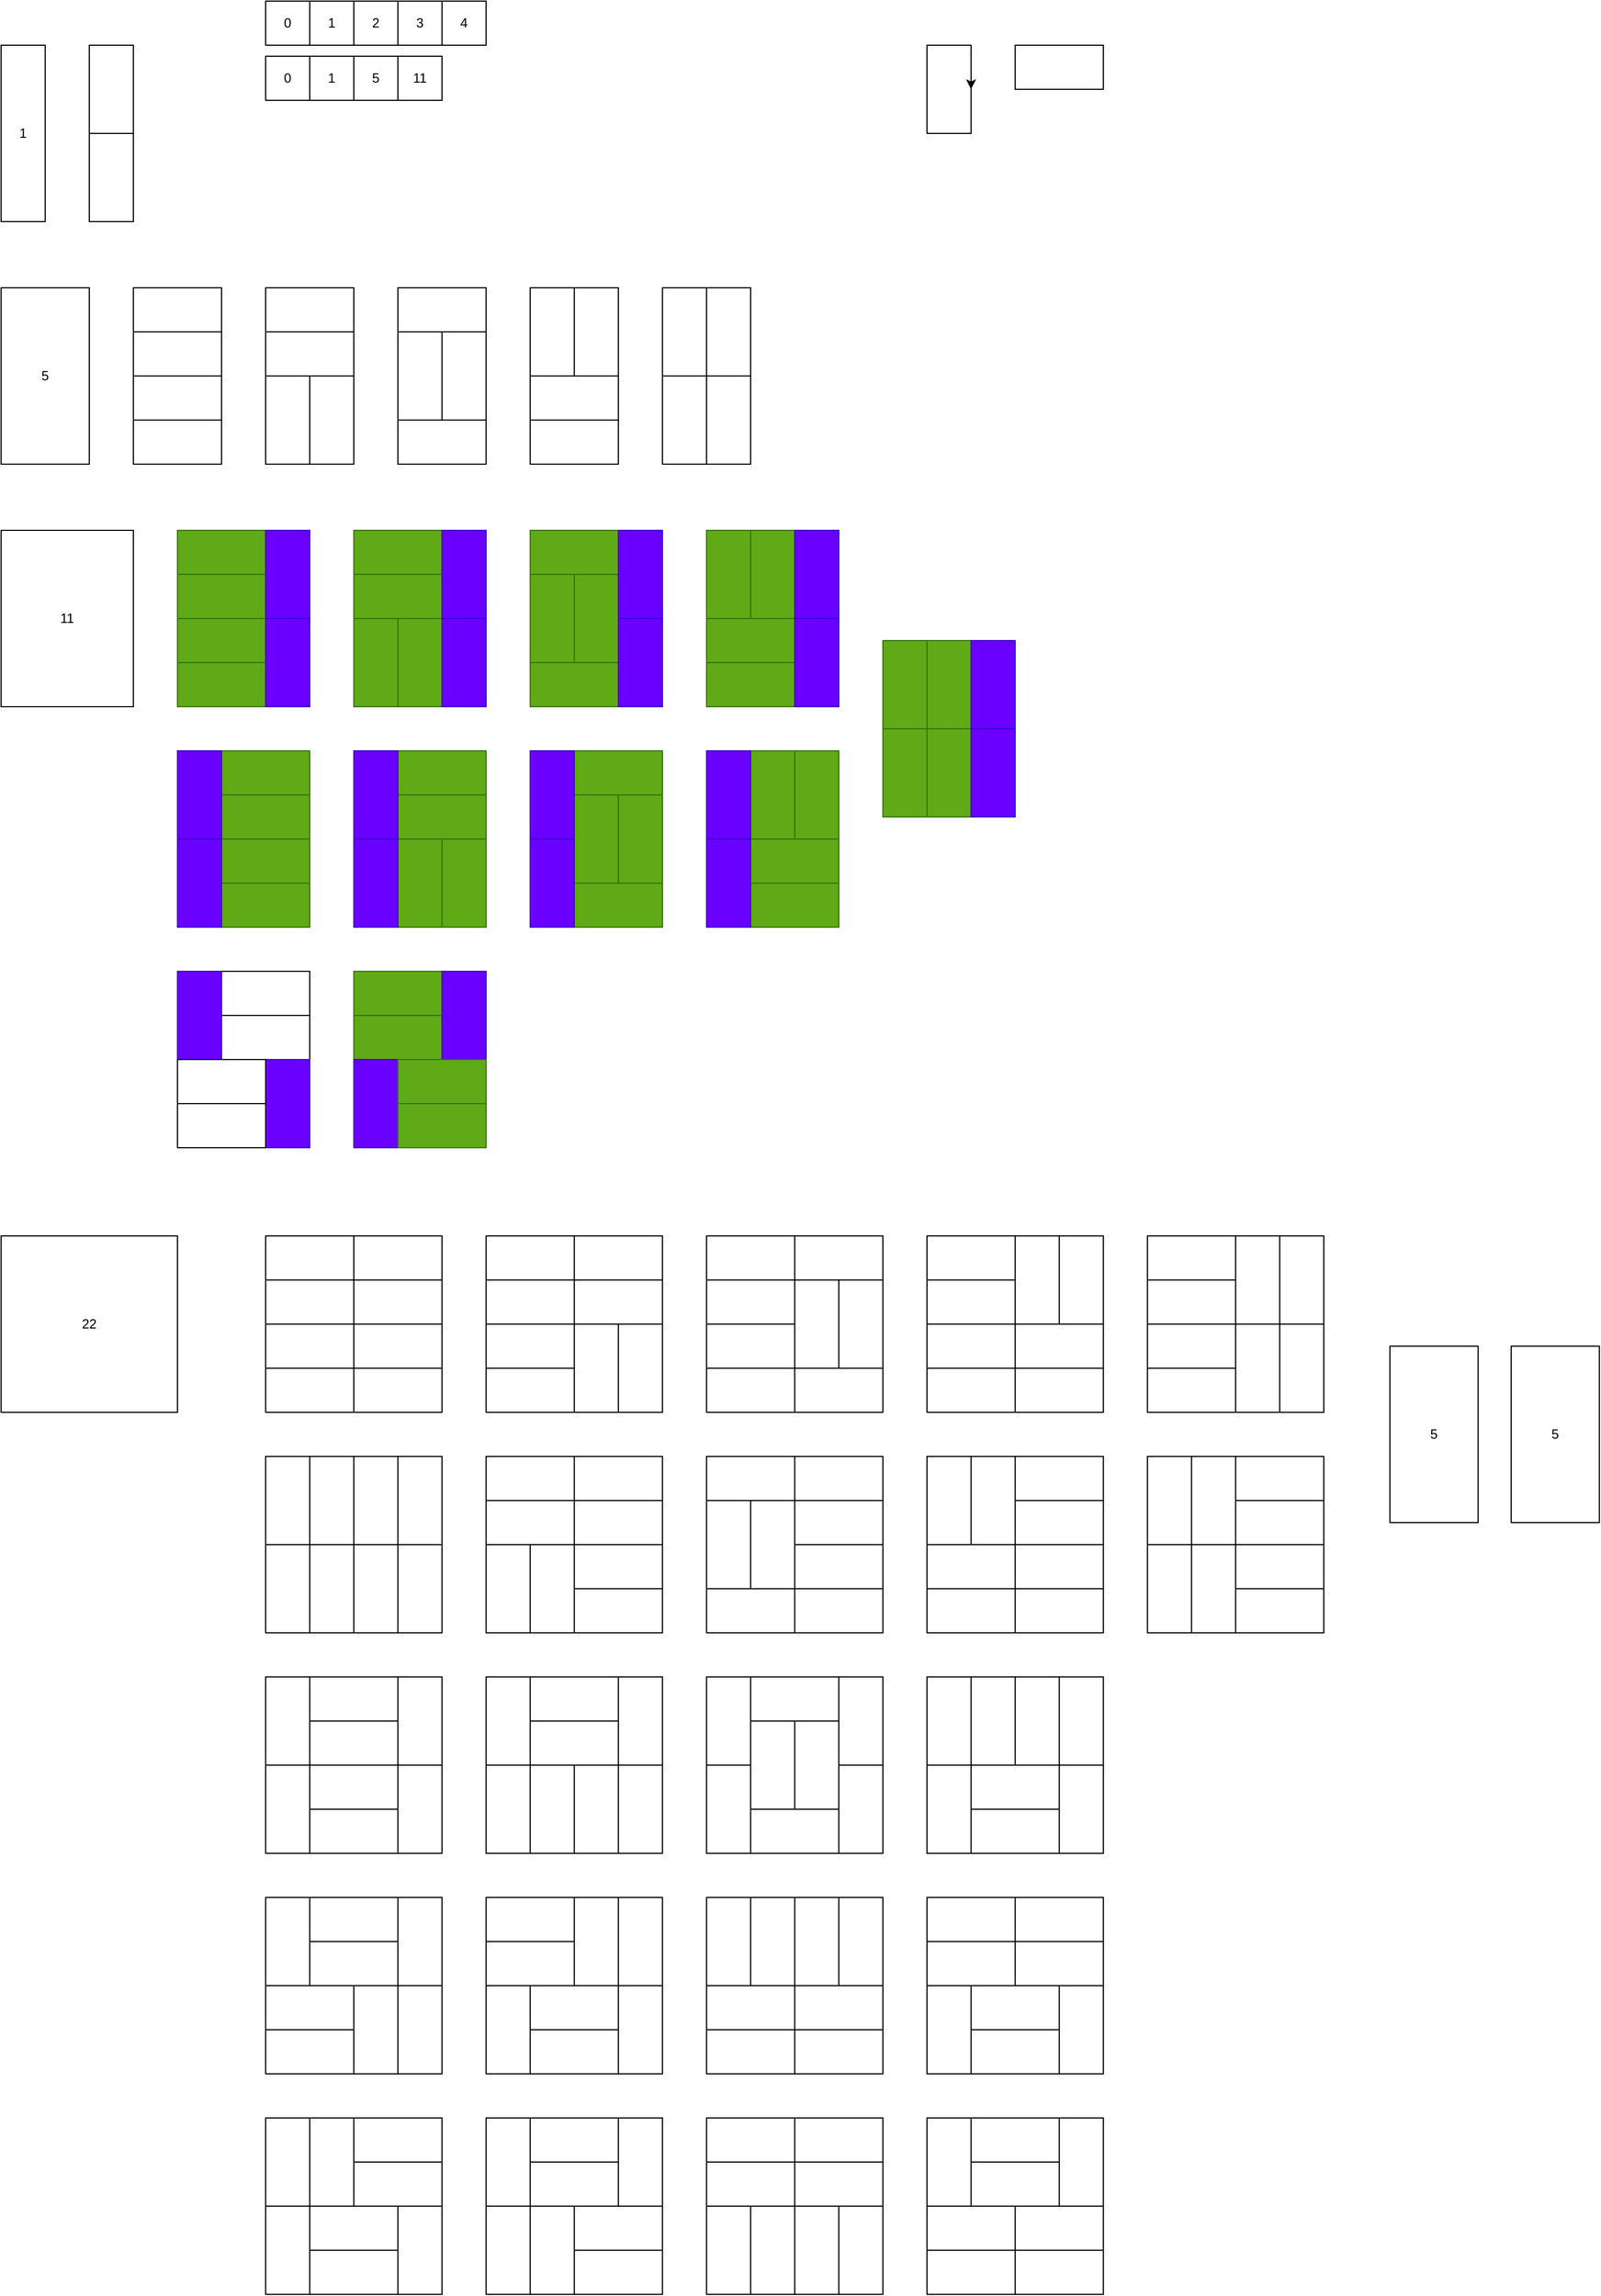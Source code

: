 <mxfile version="15.8.7" type="device"><diagram id="cZMCeo0zaOFj4Tziv2Jn" name="페이지-1"><mxGraphModel dx="1164" dy="3394" grid="1" gridSize="10" guides="1" tooltips="1" connect="1" arrows="1" fold="1" page="1" pageScale="1" pageWidth="6000" pageHeight="6000" math="0" shadow="0"><root><mxCell id="0"/><mxCell id="1" parent="0"/><mxCell id="dwhHwLH8lZWvmIVB7hGs-3" value="" style="rounded=0;whiteSpace=wrap;html=1;" vertex="1" parent="1"><mxGeometry x="400" y="280" width="40" height="80" as="geometry"/></mxCell><mxCell id="dwhHwLH8lZWvmIVB7hGs-4" value="1" style="rounded=0;whiteSpace=wrap;html=1;" vertex="1" parent="1"><mxGeometry x="320" y="200" width="40" height="160" as="geometry"/></mxCell><mxCell id="dwhHwLH8lZWvmIVB7hGs-5" value="" style="rounded=0;whiteSpace=wrap;html=1;" vertex="1" parent="1"><mxGeometry x="400" y="200" width="40" height="80" as="geometry"/></mxCell><mxCell id="dwhHwLH8lZWvmIVB7hGs-11" value="1" style="rounded=0;whiteSpace=wrap;html=1;" vertex="1" parent="1"><mxGeometry x="600" y="210" width="40" height="40" as="geometry"/></mxCell><mxCell id="dwhHwLH8lZWvmIVB7hGs-12" value="0" style="rounded=0;whiteSpace=wrap;html=1;" vertex="1" parent="1"><mxGeometry x="560" y="210" width="40" height="40" as="geometry"/></mxCell><mxCell id="dwhHwLH8lZWvmIVB7hGs-13" value="5" style="rounded=0;whiteSpace=wrap;html=1;" vertex="1" parent="1"><mxGeometry x="640" y="210" width="40" height="40" as="geometry"/></mxCell><mxCell id="dwhHwLH8lZWvmIVB7hGs-14" value="11" style="rounded=0;whiteSpace=wrap;html=1;" vertex="1" parent="1"><mxGeometry x="680" y="210" width="40" height="40" as="geometry"/></mxCell><mxCell id="dwhHwLH8lZWvmIVB7hGs-15" value="1" style="rounded=0;whiteSpace=wrap;html=1;" vertex="1" parent="1"><mxGeometry x="600" y="160" width="40" height="40" as="geometry"/></mxCell><mxCell id="dwhHwLH8lZWvmIVB7hGs-16" value="0" style="rounded=0;whiteSpace=wrap;html=1;" vertex="1" parent="1"><mxGeometry x="560" y="160" width="40" height="40" as="geometry"/></mxCell><mxCell id="dwhHwLH8lZWvmIVB7hGs-17" value="2" style="rounded=0;whiteSpace=wrap;html=1;" vertex="1" parent="1"><mxGeometry x="640" y="160" width="40" height="40" as="geometry"/></mxCell><mxCell id="dwhHwLH8lZWvmIVB7hGs-18" value="3" style="rounded=0;whiteSpace=wrap;html=1;" vertex="1" parent="1"><mxGeometry x="680" y="160" width="40" height="40" as="geometry"/></mxCell><mxCell id="dwhHwLH8lZWvmIVB7hGs-19" value="4" style="rounded=0;whiteSpace=wrap;html=1;" vertex="1" parent="1"><mxGeometry x="720" y="160" width="40" height="40" as="geometry"/></mxCell><mxCell id="dwhHwLH8lZWvmIVB7hGs-24" value="5" style="rounded=0;whiteSpace=wrap;html=1;" vertex="1" parent="1"><mxGeometry x="320" y="420" width="80" height="160" as="geometry"/></mxCell><mxCell id="dwhHwLH8lZWvmIVB7hGs-26" value="" style="rounded=0;whiteSpace=wrap;html=1;" vertex="1" parent="1"><mxGeometry x="440" y="420" width="80" height="40" as="geometry"/></mxCell><mxCell id="dwhHwLH8lZWvmIVB7hGs-27" value="" style="rounded=0;whiteSpace=wrap;html=1;" vertex="1" parent="1"><mxGeometry x="920" y="420" width="40" height="80" as="geometry"/></mxCell><mxCell id="dwhHwLH8lZWvmIVB7hGs-28" value="" style="rounded=0;whiteSpace=wrap;html=1;" vertex="1" parent="1"><mxGeometry x="920" y="500" width="40" height="80" as="geometry"/></mxCell><mxCell id="dwhHwLH8lZWvmIVB7hGs-29" value="" style="rounded=0;whiteSpace=wrap;html=1;" vertex="1" parent="1"><mxGeometry x="960" y="420" width="40" height="80" as="geometry"/></mxCell><mxCell id="dwhHwLH8lZWvmIVB7hGs-30" value="" style="rounded=0;whiteSpace=wrap;html=1;" vertex="1" parent="1"><mxGeometry x="960" y="500" width="40" height="80" as="geometry"/></mxCell><mxCell id="dwhHwLH8lZWvmIVB7hGs-31" value="" style="rounded=0;whiteSpace=wrap;html=1;" vertex="1" parent="1"><mxGeometry x="440" y="460" width="80" height="40" as="geometry"/></mxCell><mxCell id="dwhHwLH8lZWvmIVB7hGs-32" value="" style="rounded=0;whiteSpace=wrap;html=1;" vertex="1" parent="1"><mxGeometry x="440" y="500" width="80" height="40" as="geometry"/></mxCell><mxCell id="dwhHwLH8lZWvmIVB7hGs-33" value="" style="rounded=0;whiteSpace=wrap;html=1;" vertex="1" parent="1"><mxGeometry x="440" y="540" width="80" height="40" as="geometry"/></mxCell><mxCell id="dwhHwLH8lZWvmIVB7hGs-34" value="" style="rounded=0;whiteSpace=wrap;html=1;" vertex="1" parent="1"><mxGeometry x="560" y="420" width="80" height="40" as="geometry"/></mxCell><mxCell id="dwhHwLH8lZWvmIVB7hGs-35" value="" style="rounded=0;whiteSpace=wrap;html=1;" vertex="1" parent="1"><mxGeometry x="560" y="460" width="80" height="40" as="geometry"/></mxCell><mxCell id="dwhHwLH8lZWvmIVB7hGs-36" value="" style="rounded=0;whiteSpace=wrap;html=1;" vertex="1" parent="1"><mxGeometry x="560" y="500" width="40" height="80" as="geometry"/></mxCell><mxCell id="dwhHwLH8lZWvmIVB7hGs-37" value="" style="rounded=0;whiteSpace=wrap;html=1;" vertex="1" parent="1"><mxGeometry x="600" y="500" width="40" height="80" as="geometry"/></mxCell><mxCell id="dwhHwLH8lZWvmIVB7hGs-38" value="" style="rounded=0;whiteSpace=wrap;html=1;" vertex="1" parent="1"><mxGeometry x="680" y="420" width="80" height="40" as="geometry"/></mxCell><mxCell id="dwhHwLH8lZWvmIVB7hGs-39" value="" style="rounded=0;whiteSpace=wrap;html=1;" vertex="1" parent="1"><mxGeometry x="680" y="460" width="40" height="80" as="geometry"/></mxCell><mxCell id="dwhHwLH8lZWvmIVB7hGs-40" value="" style="rounded=0;whiteSpace=wrap;html=1;" vertex="1" parent="1"><mxGeometry x="720" y="460" width="40" height="80" as="geometry"/></mxCell><mxCell id="dwhHwLH8lZWvmIVB7hGs-41" value="" style="rounded=0;whiteSpace=wrap;html=1;" vertex="1" parent="1"><mxGeometry x="680" y="540" width="80" height="40" as="geometry"/></mxCell><mxCell id="dwhHwLH8lZWvmIVB7hGs-42" value="" style="rounded=0;whiteSpace=wrap;html=1;" vertex="1" parent="1"><mxGeometry x="800" y="420" width="40" height="80" as="geometry"/></mxCell><mxCell id="dwhHwLH8lZWvmIVB7hGs-43" value="" style="rounded=0;whiteSpace=wrap;html=1;" vertex="1" parent="1"><mxGeometry x="840" y="420" width="40" height="80" as="geometry"/></mxCell><mxCell id="dwhHwLH8lZWvmIVB7hGs-44" value="" style="rounded=0;whiteSpace=wrap;html=1;" vertex="1" parent="1"><mxGeometry x="800" y="500" width="80" height="40" as="geometry"/></mxCell><mxCell id="dwhHwLH8lZWvmIVB7hGs-45" value="" style="rounded=0;whiteSpace=wrap;html=1;" vertex="1" parent="1"><mxGeometry x="800" y="540" width="80" height="40" as="geometry"/></mxCell><mxCell id="dwhHwLH8lZWvmIVB7hGs-46" value="11" style="rounded=0;whiteSpace=wrap;html=1;" vertex="1" parent="1"><mxGeometry x="320" y="640" width="120" height="160" as="geometry"/></mxCell><mxCell id="dwhHwLH8lZWvmIVB7hGs-68" value="" style="rounded=0;whiteSpace=wrap;html=1;fillColor=#60a917;fontColor=#ffffff;strokeColor=#2D7600;" vertex="1" parent="1"><mxGeometry x="480" y="640" width="80" height="40" as="geometry"/></mxCell><mxCell id="dwhHwLH8lZWvmIVB7hGs-69" value="" style="rounded=0;whiteSpace=wrap;html=1;fillColor=#60a917;fontColor=#ffffff;strokeColor=#2D7600;" vertex="1" parent="1"><mxGeometry x="1120" y="740" width="40" height="80" as="geometry"/></mxCell><mxCell id="dwhHwLH8lZWvmIVB7hGs-70" value="" style="rounded=0;whiteSpace=wrap;html=1;fillColor=#60a917;fontColor=#ffffff;strokeColor=#2D7600;" vertex="1" parent="1"><mxGeometry x="1120" y="820" width="40" height="80" as="geometry"/></mxCell><mxCell id="dwhHwLH8lZWvmIVB7hGs-71" value="" style="rounded=0;whiteSpace=wrap;html=1;fillColor=#60a917;fontColor=#ffffff;strokeColor=#2D7600;" vertex="1" parent="1"><mxGeometry x="1160" y="740" width="40" height="80" as="geometry"/></mxCell><mxCell id="dwhHwLH8lZWvmIVB7hGs-72" value="" style="rounded=0;whiteSpace=wrap;html=1;fillColor=#60a917;fontColor=#ffffff;strokeColor=#2D7600;" vertex="1" parent="1"><mxGeometry x="1160" y="820" width="40" height="80" as="geometry"/></mxCell><mxCell id="dwhHwLH8lZWvmIVB7hGs-73" value="" style="rounded=0;whiteSpace=wrap;html=1;fillColor=#60a917;fontColor=#ffffff;strokeColor=#2D7600;" vertex="1" parent="1"><mxGeometry x="480" y="680" width="80" height="40" as="geometry"/></mxCell><mxCell id="dwhHwLH8lZWvmIVB7hGs-74" value="" style="rounded=0;whiteSpace=wrap;html=1;fillColor=#60a917;fontColor=#ffffff;strokeColor=#2D7600;" vertex="1" parent="1"><mxGeometry x="480" y="720" width="80" height="40" as="geometry"/></mxCell><mxCell id="dwhHwLH8lZWvmIVB7hGs-75" value="" style="rounded=0;whiteSpace=wrap;html=1;fillColor=#60a917;fontColor=#ffffff;strokeColor=#2D7600;" vertex="1" parent="1"><mxGeometry x="480" y="760" width="80" height="40" as="geometry"/></mxCell><mxCell id="dwhHwLH8lZWvmIVB7hGs-76" value="" style="rounded=0;whiteSpace=wrap;html=1;fillColor=#60a917;fontColor=#ffffff;strokeColor=#2D7600;" vertex="1" parent="1"><mxGeometry x="640" y="640" width="80" height="40" as="geometry"/></mxCell><mxCell id="dwhHwLH8lZWvmIVB7hGs-77" value="" style="rounded=0;whiteSpace=wrap;html=1;fillColor=#60a917;fontColor=#ffffff;strokeColor=#2D7600;" vertex="1" parent="1"><mxGeometry x="640" y="680" width="80" height="40" as="geometry"/></mxCell><mxCell id="dwhHwLH8lZWvmIVB7hGs-78" value="" style="rounded=0;whiteSpace=wrap;html=1;fillColor=#60a917;fontColor=#ffffff;strokeColor=#2D7600;" vertex="1" parent="1"><mxGeometry x="640" y="720" width="40" height="80" as="geometry"/></mxCell><mxCell id="dwhHwLH8lZWvmIVB7hGs-79" value="" style="rounded=0;whiteSpace=wrap;html=1;fillColor=#60a917;fontColor=#ffffff;strokeColor=#2D7600;" vertex="1" parent="1"><mxGeometry x="680" y="720" width="40" height="80" as="geometry"/></mxCell><mxCell id="dwhHwLH8lZWvmIVB7hGs-80" value="" style="rounded=0;whiteSpace=wrap;html=1;fillColor=#60a917;fontColor=#ffffff;strokeColor=#2D7600;" vertex="1" parent="1"><mxGeometry x="800" y="640" width="80" height="40" as="geometry"/></mxCell><mxCell id="dwhHwLH8lZWvmIVB7hGs-81" value="" style="rounded=0;whiteSpace=wrap;html=1;fillColor=#60a917;fontColor=#ffffff;strokeColor=#2D7600;" vertex="1" parent="1"><mxGeometry x="800" y="680" width="40" height="80" as="geometry"/></mxCell><mxCell id="dwhHwLH8lZWvmIVB7hGs-82" value="" style="rounded=0;whiteSpace=wrap;html=1;fillColor=#60a917;fontColor=#ffffff;strokeColor=#2D7600;" vertex="1" parent="1"><mxGeometry x="840" y="680" width="40" height="80" as="geometry"/></mxCell><mxCell id="dwhHwLH8lZWvmIVB7hGs-83" value="" style="rounded=0;whiteSpace=wrap;html=1;fillColor=#60a917;fontColor=#ffffff;strokeColor=#2D7600;" vertex="1" parent="1"><mxGeometry x="800" y="760" width="80" height="40" as="geometry"/></mxCell><mxCell id="dwhHwLH8lZWvmIVB7hGs-84" value="" style="rounded=0;whiteSpace=wrap;html=1;fillColor=#60a917;fontColor=#ffffff;strokeColor=#2D7600;" vertex="1" parent="1"><mxGeometry x="960" y="640" width="40" height="80" as="geometry"/></mxCell><mxCell id="dwhHwLH8lZWvmIVB7hGs-85" value="" style="rounded=0;whiteSpace=wrap;html=1;fillColor=#60a917;fontColor=#ffffff;strokeColor=#2D7600;" vertex="1" parent="1"><mxGeometry x="1000" y="640" width="40" height="80" as="geometry"/></mxCell><mxCell id="dwhHwLH8lZWvmIVB7hGs-86" value="" style="rounded=0;whiteSpace=wrap;html=1;fillColor=#60a917;fontColor=#ffffff;strokeColor=#2D7600;" vertex="1" parent="1"><mxGeometry x="960" y="720" width="80" height="40" as="geometry"/></mxCell><mxCell id="dwhHwLH8lZWvmIVB7hGs-87" value="" style="rounded=0;whiteSpace=wrap;html=1;fillColor=#60a917;fontColor=#ffffff;strokeColor=#2D7600;" vertex="1" parent="1"><mxGeometry x="960" y="760" width="80" height="40" as="geometry"/></mxCell><mxCell id="dwhHwLH8lZWvmIVB7hGs-88" value="" style="rounded=0;whiteSpace=wrap;html=1;" vertex="1" parent="1"><mxGeometry x="560" y="720" width="40" height="80" as="geometry"/></mxCell><mxCell id="dwhHwLH8lZWvmIVB7hGs-89" value="" style="rounded=0;whiteSpace=wrap;html=1;" vertex="1" parent="1"><mxGeometry x="560" y="640" width="40" height="80" as="geometry"/></mxCell><mxCell id="dwhHwLH8lZWvmIVB7hGs-92" value="" style="rounded=0;whiteSpace=wrap;html=1;" vertex="1" parent="1"><mxGeometry x="720" y="720" width="40" height="80" as="geometry"/></mxCell><mxCell id="dwhHwLH8lZWvmIVB7hGs-93" value="" style="rounded=0;whiteSpace=wrap;html=1;" vertex="1" parent="1"><mxGeometry x="720" y="640" width="40" height="80" as="geometry"/></mxCell><mxCell id="dwhHwLH8lZWvmIVB7hGs-94" value="" style="rounded=0;whiteSpace=wrap;html=1;" vertex="1" parent="1"><mxGeometry x="880" y="720" width="40" height="80" as="geometry"/></mxCell><mxCell id="dwhHwLH8lZWvmIVB7hGs-95" value="" style="rounded=0;whiteSpace=wrap;html=1;fillColor=#6a00ff;fontColor=#ffffff;strokeColor=#3700CC;" vertex="1" parent="1"><mxGeometry x="880" y="640" width="40" height="80" as="geometry"/></mxCell><mxCell id="dwhHwLH8lZWvmIVB7hGs-96" value="" style="rounded=0;whiteSpace=wrap;html=1;fillColor=#6a00ff;fontColor=#ffffff;strokeColor=#3700CC;" vertex="1" parent="1"><mxGeometry x="1040" y="720" width="40" height="80" as="geometry"/></mxCell><mxCell id="dwhHwLH8lZWvmIVB7hGs-97" value="" style="rounded=0;whiteSpace=wrap;html=1;" vertex="1" parent="1"><mxGeometry x="1040" y="640" width="40" height="80" as="geometry"/></mxCell><mxCell id="dwhHwLH8lZWvmIVB7hGs-98" value="" style="rounded=0;whiteSpace=wrap;html=1;fillColor=#6a00ff;fontColor=#ffffff;strokeColor=#3700CC;" vertex="1" parent="1"><mxGeometry x="1200" y="820" width="40" height="80" as="geometry"/></mxCell><mxCell id="dwhHwLH8lZWvmIVB7hGs-99" value="" style="rounded=0;whiteSpace=wrap;html=1;fillColor=#6a00ff;fontColor=#ffffff;strokeColor=#3700CC;" vertex="1" parent="1"><mxGeometry x="1200" y="740" width="40" height="80" as="geometry"/></mxCell><mxCell id="dwhHwLH8lZWvmIVB7hGs-100" value="" style="rounded=0;whiteSpace=wrap;html=1;fillColor=#60a917;fontColor=#ffffff;strokeColor=#2D7600;" vertex="1" parent="1"><mxGeometry x="520" y="840" width="80" height="40" as="geometry"/></mxCell><mxCell id="dwhHwLH8lZWvmIVB7hGs-101" value="" style="rounded=0;whiteSpace=wrap;html=1;fillColor=#60a917;fontColor=#ffffff;strokeColor=#2D7600;" vertex="1" parent="1"><mxGeometry x="520" y="880" width="80" height="40" as="geometry"/></mxCell><mxCell id="dwhHwLH8lZWvmIVB7hGs-102" value="" style="rounded=0;whiteSpace=wrap;html=1;fillColor=#60a917;fontColor=#ffffff;strokeColor=#2D7600;" vertex="1" parent="1"><mxGeometry x="520" y="920" width="80" height="40" as="geometry"/></mxCell><mxCell id="dwhHwLH8lZWvmIVB7hGs-103" value="" style="rounded=0;whiteSpace=wrap;html=1;fillColor=#60a917;fontColor=#ffffff;strokeColor=#2D7600;" vertex="1" parent="1"><mxGeometry x="520" y="960" width="80" height="40" as="geometry"/></mxCell><mxCell id="dwhHwLH8lZWvmIVB7hGs-104" value="" style="rounded=0;whiteSpace=wrap;html=1;fillColor=#60a917;fontColor=#ffffff;strokeColor=#2D7600;" vertex="1" parent="1"><mxGeometry x="680" y="840" width="80" height="40" as="geometry"/></mxCell><mxCell id="dwhHwLH8lZWvmIVB7hGs-105" value="" style="rounded=0;whiteSpace=wrap;html=1;fillColor=#60a917;fontColor=#ffffff;strokeColor=#2D7600;" vertex="1" parent="1"><mxGeometry x="680" y="880" width="80" height="40" as="geometry"/></mxCell><mxCell id="dwhHwLH8lZWvmIVB7hGs-106" value="" style="rounded=0;whiteSpace=wrap;html=1;fillColor=#60a917;fontColor=#ffffff;strokeColor=#2D7600;" vertex="1" parent="1"><mxGeometry x="680" y="920" width="40" height="80" as="geometry"/></mxCell><mxCell id="dwhHwLH8lZWvmIVB7hGs-107" value="" style="rounded=0;whiteSpace=wrap;html=1;fillColor=#60a917;fontColor=#ffffff;strokeColor=#2D7600;" vertex="1" parent="1"><mxGeometry x="720" y="920" width="40" height="80" as="geometry"/></mxCell><mxCell id="dwhHwLH8lZWvmIVB7hGs-108" value="" style="rounded=0;whiteSpace=wrap;html=1;fillColor=#60a917;fontColor=#ffffff;strokeColor=#2D7600;" vertex="1" parent="1"><mxGeometry x="840" y="840" width="80" height="40" as="geometry"/></mxCell><mxCell id="dwhHwLH8lZWvmIVB7hGs-109" value="" style="rounded=0;whiteSpace=wrap;html=1;fillColor=#60a917;fontColor=#ffffff;strokeColor=#2D7600;" vertex="1" parent="1"><mxGeometry x="840" y="880" width="40" height="80" as="geometry"/></mxCell><mxCell id="dwhHwLH8lZWvmIVB7hGs-110" value="" style="rounded=0;whiteSpace=wrap;html=1;fillColor=#60a917;fontColor=#ffffff;strokeColor=#2D7600;" vertex="1" parent="1"><mxGeometry x="880" y="880" width="40" height="80" as="geometry"/></mxCell><mxCell id="dwhHwLH8lZWvmIVB7hGs-111" value="" style="rounded=0;whiteSpace=wrap;html=1;fillColor=#60a917;fontColor=#ffffff;strokeColor=#2D7600;" vertex="1" parent="1"><mxGeometry x="840" y="960" width="80" height="40" as="geometry"/></mxCell><mxCell id="dwhHwLH8lZWvmIVB7hGs-112" value="" style="rounded=0;whiteSpace=wrap;html=1;fillColor=#60a917;fontColor=#ffffff;strokeColor=#2D7600;" vertex="1" parent="1"><mxGeometry x="1000" y="840" width="40" height="80" as="geometry"/></mxCell><mxCell id="dwhHwLH8lZWvmIVB7hGs-113" value="" style="rounded=0;whiteSpace=wrap;html=1;fillColor=#60a917;fontColor=#ffffff;strokeColor=#2D7600;" vertex="1" parent="1"><mxGeometry x="1040" y="840" width="40" height="80" as="geometry"/></mxCell><mxCell id="dwhHwLH8lZWvmIVB7hGs-114" value="" style="rounded=0;whiteSpace=wrap;html=1;fillColor=#60a917;fontColor=#ffffff;strokeColor=#2D7600;" vertex="1" parent="1"><mxGeometry x="1000" y="920" width="80" height="40" as="geometry"/></mxCell><mxCell id="dwhHwLH8lZWvmIVB7hGs-115" value="" style="rounded=0;whiteSpace=wrap;html=1;fillColor=#60a917;fontColor=#ffffff;strokeColor=#2D7600;" vertex="1" parent="1"><mxGeometry x="1000" y="960" width="80" height="40" as="geometry"/></mxCell><mxCell id="dwhHwLH8lZWvmIVB7hGs-116" value="" style="rounded=0;whiteSpace=wrap;html=1;fillColor=#6a00ff;fontColor=#ffffff;strokeColor=#3700CC;" vertex="1" parent="1"><mxGeometry x="480" y="920" width="40" height="80" as="geometry"/></mxCell><mxCell id="dwhHwLH8lZWvmIVB7hGs-117" value="" style="rounded=0;whiteSpace=wrap;html=1;fillColor=#6a00ff;fontColor=#ffffff;strokeColor=#3700CC;" vertex="1" parent="1"><mxGeometry x="480" y="840" width="40" height="80" as="geometry"/></mxCell><mxCell id="dwhHwLH8lZWvmIVB7hGs-118" value="" style="rounded=0;whiteSpace=wrap;html=1;fillColor=#6a00ff;fontColor=#ffffff;strokeColor=#3700CC;" vertex="1" parent="1"><mxGeometry x="640" y="920" width="40" height="80" as="geometry"/></mxCell><mxCell id="dwhHwLH8lZWvmIVB7hGs-119" value="" style="rounded=0;whiteSpace=wrap;html=1;fillColor=#6a00ff;fontColor=#ffffff;strokeColor=#3700CC;" vertex="1" parent="1"><mxGeometry x="640" y="840" width="40" height="80" as="geometry"/></mxCell><mxCell id="dwhHwLH8lZWvmIVB7hGs-120" value="" style="rounded=0;whiteSpace=wrap;html=1;fillColor=#6a00ff;fontColor=#ffffff;strokeColor=#3700CC;" vertex="1" parent="1"><mxGeometry x="800" y="920" width="40" height="80" as="geometry"/></mxCell><mxCell id="dwhHwLH8lZWvmIVB7hGs-121" value="" style="rounded=0;whiteSpace=wrap;html=1;fillColor=#6a00ff;fontColor=#ffffff;strokeColor=#3700CC;" vertex="1" parent="1"><mxGeometry x="800" y="840" width="40" height="80" as="geometry"/></mxCell><mxCell id="dwhHwLH8lZWvmIVB7hGs-122" value="" style="rounded=0;whiteSpace=wrap;html=1;fillColor=#6a00ff;fontColor=#ffffff;strokeColor=#3700CC;" vertex="1" parent="1"><mxGeometry x="960" y="920" width="40" height="80" as="geometry"/></mxCell><mxCell id="dwhHwLH8lZWvmIVB7hGs-123" value="" style="rounded=0;whiteSpace=wrap;html=1;fillColor=#6a00ff;fontColor=#ffffff;strokeColor=#3700CC;" vertex="1" parent="1"><mxGeometry x="960" y="840" width="40" height="80" as="geometry"/></mxCell><mxCell id="dwhHwLH8lZWvmIVB7hGs-142" value="" style="rounded=0;whiteSpace=wrap;html=1;" vertex="1" parent="1"><mxGeometry x="520" y="1040" width="80" height="40" as="geometry"/></mxCell><mxCell id="dwhHwLH8lZWvmIVB7hGs-143" value="" style="rounded=0;whiteSpace=wrap;html=1;" vertex="1" parent="1"><mxGeometry x="520" y="1080" width="80" height="40" as="geometry"/></mxCell><mxCell id="dwhHwLH8lZWvmIVB7hGs-145" value="" style="rounded=0;whiteSpace=wrap;html=1;fillColor=#6a00ff;fontColor=#ffffff;strokeColor=#3700CC;" vertex="1" parent="1"><mxGeometry x="560" y="1120" width="40" height="80" as="geometry"/></mxCell><mxCell id="dwhHwLH8lZWvmIVB7hGs-147" value="" style="rounded=0;whiteSpace=wrap;html=1;fillColor=#6a00ff;fontColor=#ffffff;strokeColor=#3700CC;" vertex="1" parent="1"><mxGeometry x="480" y="1040" width="40" height="80" as="geometry"/></mxCell><mxCell id="dwhHwLH8lZWvmIVB7hGs-148" value="" style="rounded=0;whiteSpace=wrap;html=1;" vertex="1" parent="1"><mxGeometry x="480" y="1120" width="80" height="40" as="geometry"/></mxCell><mxCell id="dwhHwLH8lZWvmIVB7hGs-149" value="" style="rounded=0;whiteSpace=wrap;html=1;" vertex="1" parent="1"><mxGeometry x="480" y="1160" width="80" height="40" as="geometry"/></mxCell><mxCell id="dwhHwLH8lZWvmIVB7hGs-150" value="" style="rounded=0;whiteSpace=wrap;html=1;fillColor=#60a917;fontColor=#ffffff;strokeColor=#2D7600;" vertex="1" parent="1"><mxGeometry x="640" y="1040" width="80" height="40" as="geometry"/></mxCell><mxCell id="dwhHwLH8lZWvmIVB7hGs-151" value="" style="rounded=0;whiteSpace=wrap;html=1;fillColor=#60a917;fontColor=#ffffff;strokeColor=#2D7600;" vertex="1" parent="1"><mxGeometry x="640" y="1080" width="80" height="40" as="geometry"/></mxCell><mxCell id="dwhHwLH8lZWvmIVB7hGs-152" value="" style="rounded=0;whiteSpace=wrap;html=1;fillColor=#6a00ff;fontColor=#ffffff;strokeColor=#3700CC;" vertex="1" parent="1"><mxGeometry x="640" y="1120" width="40" height="80" as="geometry"/></mxCell><mxCell id="dwhHwLH8lZWvmIVB7hGs-153" value="" style="rounded=0;whiteSpace=wrap;html=1;fillColor=#6a00ff;fontColor=#ffffff;strokeColor=#3700CC;" vertex="1" parent="1"><mxGeometry x="720" y="1040" width="40" height="80" as="geometry"/></mxCell><mxCell id="dwhHwLH8lZWvmIVB7hGs-154" value="" style="rounded=0;whiteSpace=wrap;html=1;fillColor=#60a917;fontColor=#ffffff;strokeColor=#2D7600;" vertex="1" parent="1"><mxGeometry x="680" y="1120" width="80" height="40" as="geometry"/></mxCell><mxCell id="dwhHwLH8lZWvmIVB7hGs-155" value="" style="rounded=0;whiteSpace=wrap;html=1;fillColor=#60a917;fontColor=#ffffff;strokeColor=#2D7600;" vertex="1" parent="1"><mxGeometry x="680" y="1160" width="80" height="40" as="geometry"/></mxCell><mxCell id="dwhHwLH8lZWvmIVB7hGs-156" value="22" style="rounded=0;whiteSpace=wrap;html=1;" vertex="1" parent="1"><mxGeometry x="320" y="1280" width="160" height="160" as="geometry"/></mxCell><mxCell id="dwhHwLH8lZWvmIVB7hGs-157" value="" style="rounded=0;whiteSpace=wrap;html=1;" vertex="1" parent="1"><mxGeometry x="560" y="1280" width="80" height="40" as="geometry"/></mxCell><mxCell id="dwhHwLH8lZWvmIVB7hGs-158" value="" style="rounded=0;whiteSpace=wrap;html=1;" vertex="1" parent="1"><mxGeometry x="560" y="1320" width="80" height="40" as="geometry"/></mxCell><mxCell id="dwhHwLH8lZWvmIVB7hGs-159" value="" style="rounded=0;whiteSpace=wrap;html=1;" vertex="1" parent="1"><mxGeometry x="560" y="1360" width="80" height="40" as="geometry"/></mxCell><mxCell id="dwhHwLH8lZWvmIVB7hGs-160" value="" style="rounded=0;whiteSpace=wrap;html=1;" vertex="1" parent="1"><mxGeometry x="560" y="1400" width="80" height="40" as="geometry"/></mxCell><mxCell id="dwhHwLH8lZWvmIVB7hGs-161" value="" style="rounded=0;whiteSpace=wrap;html=1;" vertex="1" parent="1"><mxGeometry x="640" y="1280" width="80" height="40" as="geometry"/></mxCell><mxCell id="dwhHwLH8lZWvmIVB7hGs-162" value="" style="rounded=0;whiteSpace=wrap;html=1;" vertex="1" parent="1"><mxGeometry x="640" y="1320" width="80" height="40" as="geometry"/></mxCell><mxCell id="dwhHwLH8lZWvmIVB7hGs-163" value="" style="rounded=0;whiteSpace=wrap;html=1;" vertex="1" parent="1"><mxGeometry x="640" y="1360" width="80" height="40" as="geometry"/></mxCell><mxCell id="dwhHwLH8lZWvmIVB7hGs-164" value="" style="rounded=0;whiteSpace=wrap;html=1;" vertex="1" parent="1"><mxGeometry x="640" y="1400" width="80" height="40" as="geometry"/></mxCell><mxCell id="dwhHwLH8lZWvmIVB7hGs-165" value="" style="rounded=0;whiteSpace=wrap;html=1;" vertex="1" parent="1"><mxGeometry x="760" y="1280" width="80" height="40" as="geometry"/></mxCell><mxCell id="dwhHwLH8lZWvmIVB7hGs-166" value="" style="rounded=0;whiteSpace=wrap;html=1;" vertex="1" parent="1"><mxGeometry x="760" y="1320" width="80" height="40" as="geometry"/></mxCell><mxCell id="dwhHwLH8lZWvmIVB7hGs-167" value="" style="rounded=0;whiteSpace=wrap;html=1;" vertex="1" parent="1"><mxGeometry x="760" y="1360" width="80" height="40" as="geometry"/></mxCell><mxCell id="dwhHwLH8lZWvmIVB7hGs-168" value="" style="rounded=0;whiteSpace=wrap;html=1;" vertex="1" parent="1"><mxGeometry x="760" y="1400" width="80" height="40" as="geometry"/></mxCell><mxCell id="dwhHwLH8lZWvmIVB7hGs-169" value="" style="rounded=0;whiteSpace=wrap;html=1;" vertex="1" parent="1"><mxGeometry x="960" y="1280" width="80" height="40" as="geometry"/></mxCell><mxCell id="dwhHwLH8lZWvmIVB7hGs-170" value="" style="rounded=0;whiteSpace=wrap;html=1;" vertex="1" parent="1"><mxGeometry x="960" y="1320" width="80" height="40" as="geometry"/></mxCell><mxCell id="dwhHwLH8lZWvmIVB7hGs-171" value="" style="rounded=0;whiteSpace=wrap;html=1;" vertex="1" parent="1"><mxGeometry x="960" y="1360" width="80" height="40" as="geometry"/></mxCell><mxCell id="dwhHwLH8lZWvmIVB7hGs-172" value="" style="rounded=0;whiteSpace=wrap;html=1;" vertex="1" parent="1"><mxGeometry x="960" y="1400" width="80" height="40" as="geometry"/></mxCell><mxCell id="dwhHwLH8lZWvmIVB7hGs-173" value="" style="rounded=0;whiteSpace=wrap;html=1;" vertex="1" parent="1"><mxGeometry x="1160" y="1280" width="80" height="40" as="geometry"/></mxCell><mxCell id="dwhHwLH8lZWvmIVB7hGs-174" value="" style="rounded=0;whiteSpace=wrap;html=1;" vertex="1" parent="1"><mxGeometry x="1160" y="1320" width="80" height="40" as="geometry"/></mxCell><mxCell id="dwhHwLH8lZWvmIVB7hGs-175" value="" style="rounded=0;whiteSpace=wrap;html=1;" vertex="1" parent="1"><mxGeometry x="1160" y="1360" width="80" height="40" as="geometry"/></mxCell><mxCell id="dwhHwLH8lZWvmIVB7hGs-176" value="" style="rounded=0;whiteSpace=wrap;html=1;" vertex="1" parent="1"><mxGeometry x="1160" y="1400" width="80" height="40" as="geometry"/></mxCell><mxCell id="dwhHwLH8lZWvmIVB7hGs-177" value="" style="rounded=0;whiteSpace=wrap;html=1;" vertex="1" parent="1"><mxGeometry x="1440" y="1280" width="40" height="80" as="geometry"/></mxCell><mxCell id="dwhHwLH8lZWvmIVB7hGs-178" value="" style="rounded=0;whiteSpace=wrap;html=1;" vertex="1" parent="1"><mxGeometry x="1440" y="1360" width="40" height="80" as="geometry"/></mxCell><mxCell id="dwhHwLH8lZWvmIVB7hGs-179" value="" style="rounded=0;whiteSpace=wrap;html=1;" vertex="1" parent="1"><mxGeometry x="1480" y="1280" width="40" height="80" as="geometry"/></mxCell><mxCell id="dwhHwLH8lZWvmIVB7hGs-180" value="" style="rounded=0;whiteSpace=wrap;html=1;" vertex="1" parent="1"><mxGeometry x="1480" y="1360" width="40" height="80" as="geometry"/></mxCell><mxCell id="dwhHwLH8lZWvmIVB7hGs-181" value="" style="rounded=0;whiteSpace=wrap;html=1;" vertex="1" parent="1"><mxGeometry x="840" y="1280" width="80" height="40" as="geometry"/></mxCell><mxCell id="dwhHwLH8lZWvmIVB7hGs-182" value="" style="rounded=0;whiteSpace=wrap;html=1;" vertex="1" parent="1"><mxGeometry x="840" y="1320" width="80" height="40" as="geometry"/></mxCell><mxCell id="dwhHwLH8lZWvmIVB7hGs-183" value="" style="rounded=0;whiteSpace=wrap;html=1;" vertex="1" parent="1"><mxGeometry x="840" y="1360" width="40" height="80" as="geometry"/></mxCell><mxCell id="dwhHwLH8lZWvmIVB7hGs-184" value="" style="rounded=0;whiteSpace=wrap;html=1;" vertex="1" parent="1"><mxGeometry x="880" y="1360" width="40" height="80" as="geometry"/></mxCell><mxCell id="dwhHwLH8lZWvmIVB7hGs-185" value="" style="rounded=0;whiteSpace=wrap;html=1;" vertex="1" parent="1"><mxGeometry x="1040" y="1280" width="80" height="40" as="geometry"/></mxCell><mxCell id="dwhHwLH8lZWvmIVB7hGs-186" value="" style="rounded=0;whiteSpace=wrap;html=1;" vertex="1" parent="1"><mxGeometry x="1040" y="1320" width="40" height="80" as="geometry"/></mxCell><mxCell id="dwhHwLH8lZWvmIVB7hGs-187" value="" style="rounded=0;whiteSpace=wrap;html=1;" vertex="1" parent="1"><mxGeometry x="1080" y="1320" width="40" height="80" as="geometry"/></mxCell><mxCell id="dwhHwLH8lZWvmIVB7hGs-188" value="" style="rounded=0;whiteSpace=wrap;html=1;" vertex="1" parent="1"><mxGeometry x="1040" y="1400" width="80" height="40" as="geometry"/></mxCell><mxCell id="dwhHwLH8lZWvmIVB7hGs-189" value="" style="rounded=0;whiteSpace=wrap;html=1;" vertex="1" parent="1"><mxGeometry x="1240" y="1280" width="40" height="80" as="geometry"/></mxCell><mxCell id="dwhHwLH8lZWvmIVB7hGs-190" value="" style="rounded=0;whiteSpace=wrap;html=1;" vertex="1" parent="1"><mxGeometry x="1280" y="1280" width="40" height="80" as="geometry"/></mxCell><mxCell id="dwhHwLH8lZWvmIVB7hGs-191" value="" style="rounded=0;whiteSpace=wrap;html=1;" vertex="1" parent="1"><mxGeometry x="1240" y="1360" width="80" height="40" as="geometry"/></mxCell><mxCell id="dwhHwLH8lZWvmIVB7hGs-192" value="" style="rounded=0;whiteSpace=wrap;html=1;" vertex="1" parent="1"><mxGeometry x="1240" y="1400" width="80" height="40" as="geometry"/></mxCell><mxCell id="dwhHwLH8lZWvmIVB7hGs-193" value="" style="rounded=0;whiteSpace=wrap;html=1;" vertex="1" parent="1"><mxGeometry x="1360" y="1280" width="80" height="40" as="geometry"/></mxCell><mxCell id="dwhHwLH8lZWvmIVB7hGs-194" value="" style="rounded=0;whiteSpace=wrap;html=1;" vertex="1" parent="1"><mxGeometry x="1360" y="1320" width="80" height="40" as="geometry"/></mxCell><mxCell id="dwhHwLH8lZWvmIVB7hGs-195" value="" style="rounded=0;whiteSpace=wrap;html=1;" vertex="1" parent="1"><mxGeometry x="1360" y="1360" width="80" height="40" as="geometry"/></mxCell><mxCell id="dwhHwLH8lZWvmIVB7hGs-196" value="" style="rounded=0;whiteSpace=wrap;html=1;" vertex="1" parent="1"><mxGeometry x="1360" y="1400" width="80" height="40" as="geometry"/></mxCell><mxCell id="dwhHwLH8lZWvmIVB7hGs-199" value="" style="rounded=0;whiteSpace=wrap;html=1;" vertex="1" parent="1"><mxGeometry x="840" y="1480" width="80" height="40" as="geometry"/></mxCell><mxCell id="dwhHwLH8lZWvmIVB7hGs-200" value="" style="rounded=0;whiteSpace=wrap;html=1;" vertex="1" parent="1"><mxGeometry x="840" y="1520" width="80" height="40" as="geometry"/></mxCell><mxCell id="dwhHwLH8lZWvmIVB7hGs-201" value="" style="rounded=0;whiteSpace=wrap;html=1;" vertex="1" parent="1"><mxGeometry x="840" y="1560" width="80" height="40" as="geometry"/></mxCell><mxCell id="dwhHwLH8lZWvmIVB7hGs-202" value="" style="rounded=0;whiteSpace=wrap;html=1;" vertex="1" parent="1"><mxGeometry x="840" y="1600" width="80" height="40" as="geometry"/></mxCell><mxCell id="dwhHwLH8lZWvmIVB7hGs-203" value="" style="rounded=0;whiteSpace=wrap;html=1;" vertex="1" parent="1"><mxGeometry x="760" y="1480" width="80" height="40" as="geometry"/></mxCell><mxCell id="dwhHwLH8lZWvmIVB7hGs-204" value="" style="rounded=0;whiteSpace=wrap;html=1;" vertex="1" parent="1"><mxGeometry x="760" y="1520" width="80" height="40" as="geometry"/></mxCell><mxCell id="dwhHwLH8lZWvmIVB7hGs-205" value="" style="rounded=0;whiteSpace=wrap;html=1;" vertex="1" parent="1"><mxGeometry x="760" y="1560" width="40" height="80" as="geometry"/></mxCell><mxCell id="dwhHwLH8lZWvmIVB7hGs-206" value="" style="rounded=0;whiteSpace=wrap;html=1;" vertex="1" parent="1"><mxGeometry x="800" y="1560" width="40" height="80" as="geometry"/></mxCell><mxCell id="dwhHwLH8lZWvmIVB7hGs-207" value="" style="rounded=0;whiteSpace=wrap;html=1;" vertex="1" parent="1"><mxGeometry x="1040" y="1480" width="80" height="40" as="geometry"/></mxCell><mxCell id="dwhHwLH8lZWvmIVB7hGs-208" value="" style="rounded=0;whiteSpace=wrap;html=1;" vertex="1" parent="1"><mxGeometry x="1040" y="1520" width="80" height="40" as="geometry"/></mxCell><mxCell id="dwhHwLH8lZWvmIVB7hGs-209" value="" style="rounded=0;whiteSpace=wrap;html=1;" vertex="1" parent="1"><mxGeometry x="1040" y="1560" width="80" height="40" as="geometry"/></mxCell><mxCell id="dwhHwLH8lZWvmIVB7hGs-210" value="" style="rounded=0;whiteSpace=wrap;html=1;" vertex="1" parent="1"><mxGeometry x="1040" y="1600" width="80" height="40" as="geometry"/></mxCell><mxCell id="dwhHwLH8lZWvmIVB7hGs-211" value="" style="rounded=0;whiteSpace=wrap;html=1;" vertex="1" parent="1"><mxGeometry x="960" y="1480" width="80" height="40" as="geometry"/></mxCell><mxCell id="dwhHwLH8lZWvmIVB7hGs-212" value="" style="rounded=0;whiteSpace=wrap;html=1;" vertex="1" parent="1"><mxGeometry x="960" y="1520" width="40" height="80" as="geometry"/></mxCell><mxCell id="dwhHwLH8lZWvmIVB7hGs-213" value="" style="rounded=0;whiteSpace=wrap;html=1;" vertex="1" parent="1"><mxGeometry x="1000" y="1520" width="40" height="80" as="geometry"/></mxCell><mxCell id="dwhHwLH8lZWvmIVB7hGs-214" value="" style="rounded=0;whiteSpace=wrap;html=1;" vertex="1" parent="1"><mxGeometry x="960" y="1600" width="80" height="40" as="geometry"/></mxCell><mxCell id="dwhHwLH8lZWvmIVB7hGs-215" value="" style="rounded=0;whiteSpace=wrap;html=1;" vertex="1" parent="1"><mxGeometry x="1160" y="1480" width="40" height="80" as="geometry"/></mxCell><mxCell id="dwhHwLH8lZWvmIVB7hGs-216" value="" style="rounded=0;whiteSpace=wrap;html=1;" vertex="1" parent="1"><mxGeometry x="1200" y="1480" width="40" height="80" as="geometry"/></mxCell><mxCell id="dwhHwLH8lZWvmIVB7hGs-217" value="" style="rounded=0;whiteSpace=wrap;html=1;" vertex="1" parent="1"><mxGeometry x="1160" y="1560" width="80" height="40" as="geometry"/></mxCell><mxCell id="dwhHwLH8lZWvmIVB7hGs-218" value="" style="rounded=0;whiteSpace=wrap;html=1;" vertex="1" parent="1"><mxGeometry x="1160" y="1600" width="80" height="40" as="geometry"/></mxCell><mxCell id="dwhHwLH8lZWvmIVB7hGs-219" value="" style="rounded=0;whiteSpace=wrap;html=1;" vertex="1" parent="1"><mxGeometry x="1240" y="1480" width="80" height="40" as="geometry"/></mxCell><mxCell id="dwhHwLH8lZWvmIVB7hGs-220" value="" style="rounded=0;whiteSpace=wrap;html=1;" vertex="1" parent="1"><mxGeometry x="1240" y="1520" width="80" height="40" as="geometry"/></mxCell><mxCell id="dwhHwLH8lZWvmIVB7hGs-221" value="" style="rounded=0;whiteSpace=wrap;html=1;" vertex="1" parent="1"><mxGeometry x="1240" y="1560" width="80" height="40" as="geometry"/></mxCell><mxCell id="dwhHwLH8lZWvmIVB7hGs-222" value="" style="rounded=0;whiteSpace=wrap;html=1;" vertex="1" parent="1"><mxGeometry x="1240" y="1600" width="80" height="40" as="geometry"/></mxCell><mxCell id="dwhHwLH8lZWvmIVB7hGs-223" value="" style="rounded=0;whiteSpace=wrap;html=1;" vertex="1" parent="1"><mxGeometry x="1440" y="1480" width="80" height="40" as="geometry"/></mxCell><mxCell id="dwhHwLH8lZWvmIVB7hGs-224" value="" style="rounded=0;whiteSpace=wrap;html=1;" vertex="1" parent="1"><mxGeometry x="1440" y="1520" width="80" height="40" as="geometry"/></mxCell><mxCell id="dwhHwLH8lZWvmIVB7hGs-225" value="" style="rounded=0;whiteSpace=wrap;html=1;" vertex="1" parent="1"><mxGeometry x="1440" y="1560" width="80" height="40" as="geometry"/></mxCell><mxCell id="dwhHwLH8lZWvmIVB7hGs-226" value="" style="rounded=0;whiteSpace=wrap;html=1;" vertex="1" parent="1"><mxGeometry x="1440" y="1600" width="80" height="40" as="geometry"/></mxCell><mxCell id="dwhHwLH8lZWvmIVB7hGs-227" value="" style="rounded=0;whiteSpace=wrap;html=1;" vertex="1" parent="1"><mxGeometry x="1360" y="1480" width="40" height="80" as="geometry"/></mxCell><mxCell id="dwhHwLH8lZWvmIVB7hGs-228" value="" style="rounded=0;whiteSpace=wrap;html=1;" vertex="1" parent="1"><mxGeometry x="1360" y="1560" width="40" height="80" as="geometry"/></mxCell><mxCell id="dwhHwLH8lZWvmIVB7hGs-229" value="" style="rounded=0;whiteSpace=wrap;html=1;" vertex="1" parent="1"><mxGeometry x="1400" y="1480" width="40" height="80" as="geometry"/></mxCell><mxCell id="dwhHwLH8lZWvmIVB7hGs-230" value="" style="rounded=0;whiteSpace=wrap;html=1;" vertex="1" parent="1"><mxGeometry x="1400" y="1560" width="40" height="80" as="geometry"/></mxCell><mxCell id="dwhHwLH8lZWvmIVB7hGs-231" value="5" style="rounded=0;whiteSpace=wrap;html=1;" vertex="1" parent="1"><mxGeometry x="1580" y="1380" width="80" height="160" as="geometry"/></mxCell><mxCell id="dwhHwLH8lZWvmIVB7hGs-232" value="5" style="rounded=0;whiteSpace=wrap;html=1;" vertex="1" parent="1"><mxGeometry x="1690" y="1380" width="80" height="160" as="geometry"/></mxCell><mxCell id="dwhHwLH8lZWvmIVB7hGs-233" value="" style="rounded=0;whiteSpace=wrap;html=1;" vertex="1" parent="1"><mxGeometry x="560" y="1480" width="40" height="80" as="geometry"/></mxCell><mxCell id="dwhHwLH8lZWvmIVB7hGs-234" value="" style="rounded=0;whiteSpace=wrap;html=1;" vertex="1" parent="1"><mxGeometry x="560" y="1560" width="40" height="80" as="geometry"/></mxCell><mxCell id="dwhHwLH8lZWvmIVB7hGs-235" value="" style="rounded=0;whiteSpace=wrap;html=1;" vertex="1" parent="1"><mxGeometry x="600" y="1480" width="40" height="80" as="geometry"/></mxCell><mxCell id="dwhHwLH8lZWvmIVB7hGs-236" value="" style="rounded=0;whiteSpace=wrap;html=1;" vertex="1" parent="1"><mxGeometry x="600" y="1560" width="40" height="80" as="geometry"/></mxCell><mxCell id="dwhHwLH8lZWvmIVB7hGs-237" value="" style="rounded=0;whiteSpace=wrap;html=1;" vertex="1" parent="1"><mxGeometry x="640" y="1480" width="40" height="80" as="geometry"/></mxCell><mxCell id="dwhHwLH8lZWvmIVB7hGs-238" value="" style="rounded=0;whiteSpace=wrap;html=1;" vertex="1" parent="1"><mxGeometry x="640" y="1560" width="40" height="80" as="geometry"/></mxCell><mxCell id="dwhHwLH8lZWvmIVB7hGs-239" value="" style="rounded=0;whiteSpace=wrap;html=1;" vertex="1" parent="1"><mxGeometry x="680" y="1480" width="40" height="80" as="geometry"/></mxCell><mxCell id="dwhHwLH8lZWvmIVB7hGs-240" value="" style="rounded=0;whiteSpace=wrap;html=1;" vertex="1" parent="1"><mxGeometry x="680" y="1560" width="40" height="80" as="geometry"/></mxCell><mxCell id="dwhHwLH8lZWvmIVB7hGs-251" value="" style="rounded=0;whiteSpace=wrap;html=1;" vertex="1" parent="1"><mxGeometry x="600" y="1680" width="80" height="40" as="geometry"/></mxCell><mxCell id="dwhHwLH8lZWvmIVB7hGs-252" value="" style="rounded=0;whiteSpace=wrap;html=1;" vertex="1" parent="1"><mxGeometry x="600" y="1720" width="80" height="40" as="geometry"/></mxCell><mxCell id="dwhHwLH8lZWvmIVB7hGs-253" value="" style="rounded=0;whiteSpace=wrap;html=1;" vertex="1" parent="1"><mxGeometry x="600" y="1760" width="80" height="40" as="geometry"/></mxCell><mxCell id="dwhHwLH8lZWvmIVB7hGs-254" value="" style="rounded=0;whiteSpace=wrap;html=1;" vertex="1" parent="1"><mxGeometry x="600" y="1800" width="80" height="40" as="geometry"/></mxCell><mxCell id="dwhHwLH8lZWvmIVB7hGs-255" value="" style="rounded=0;whiteSpace=wrap;html=1;" vertex="1" parent="1"><mxGeometry x="800" y="1680" width="80" height="40" as="geometry"/></mxCell><mxCell id="dwhHwLH8lZWvmIVB7hGs-256" value="" style="rounded=0;whiteSpace=wrap;html=1;" vertex="1" parent="1"><mxGeometry x="800" y="1720" width="80" height="40" as="geometry"/></mxCell><mxCell id="dwhHwLH8lZWvmIVB7hGs-257" value="" style="rounded=0;whiteSpace=wrap;html=1;" vertex="1" parent="1"><mxGeometry x="800" y="1760" width="40" height="80" as="geometry"/></mxCell><mxCell id="dwhHwLH8lZWvmIVB7hGs-258" value="" style="rounded=0;whiteSpace=wrap;html=1;" vertex="1" parent="1"><mxGeometry x="840" y="1760" width="40" height="80" as="geometry"/></mxCell><mxCell id="dwhHwLH8lZWvmIVB7hGs-259" value="" style="rounded=0;whiteSpace=wrap;html=1;" vertex="1" parent="1"><mxGeometry x="1000" y="1680" width="80" height="40" as="geometry"/></mxCell><mxCell id="dwhHwLH8lZWvmIVB7hGs-260" value="" style="rounded=0;whiteSpace=wrap;html=1;" vertex="1" parent="1"><mxGeometry x="1000" y="1720" width="40" height="80" as="geometry"/></mxCell><mxCell id="dwhHwLH8lZWvmIVB7hGs-261" value="" style="rounded=0;whiteSpace=wrap;html=1;" vertex="1" parent="1"><mxGeometry x="1040" y="1720" width="40" height="80" as="geometry"/></mxCell><mxCell id="dwhHwLH8lZWvmIVB7hGs-262" value="" style="rounded=0;whiteSpace=wrap;html=1;" vertex="1" parent="1"><mxGeometry x="1000" y="1800" width="80" height="40" as="geometry"/></mxCell><mxCell id="dwhHwLH8lZWvmIVB7hGs-263" value="" style="rounded=0;whiteSpace=wrap;html=1;" vertex="1" parent="1"><mxGeometry x="1200" y="1680" width="40" height="80" as="geometry"/></mxCell><mxCell id="dwhHwLH8lZWvmIVB7hGs-264" value="" style="rounded=0;whiteSpace=wrap;html=1;" vertex="1" parent="1"><mxGeometry x="1240" y="1680" width="40" height="80" as="geometry"/></mxCell><mxCell id="dwhHwLH8lZWvmIVB7hGs-265" value="" style="rounded=0;whiteSpace=wrap;html=1;" vertex="1" parent="1"><mxGeometry x="1200" y="1760" width="80" height="40" as="geometry"/></mxCell><mxCell id="dwhHwLH8lZWvmIVB7hGs-266" value="" style="rounded=0;whiteSpace=wrap;html=1;" vertex="1" parent="1"><mxGeometry x="1200" y="1800" width="80" height="40" as="geometry"/></mxCell><mxCell id="dwhHwLH8lZWvmIVB7hGs-267" value="" style="rounded=0;whiteSpace=wrap;html=1;" vertex="1" parent="1"><mxGeometry x="680" y="1760" width="40" height="80" as="geometry"/></mxCell><mxCell id="dwhHwLH8lZWvmIVB7hGs-268" value="" style="rounded=0;whiteSpace=wrap;html=1;" vertex="1" parent="1"><mxGeometry x="680" y="1680" width="40" height="80" as="geometry"/></mxCell><mxCell id="dwhHwLH8lZWvmIVB7hGs-269" value="" style="rounded=0;whiteSpace=wrap;html=1;" vertex="1" parent="1"><mxGeometry x="880" y="1760" width="40" height="80" as="geometry"/></mxCell><mxCell id="dwhHwLH8lZWvmIVB7hGs-270" value="" style="rounded=0;whiteSpace=wrap;html=1;" vertex="1" parent="1"><mxGeometry x="880" y="1680" width="40" height="80" as="geometry"/></mxCell><mxCell id="dwhHwLH8lZWvmIVB7hGs-271" value="" style="rounded=0;whiteSpace=wrap;html=1;" vertex="1" parent="1"><mxGeometry x="1080" y="1760" width="40" height="80" as="geometry"/></mxCell><mxCell id="dwhHwLH8lZWvmIVB7hGs-272" value="" style="rounded=0;whiteSpace=wrap;html=1;" vertex="1" parent="1"><mxGeometry x="1080" y="1680" width="40" height="80" as="geometry"/></mxCell><mxCell id="dwhHwLH8lZWvmIVB7hGs-273" value="" style="rounded=0;whiteSpace=wrap;html=1;" vertex="1" parent="1"><mxGeometry x="1280" y="1760" width="40" height="80" as="geometry"/></mxCell><mxCell id="dwhHwLH8lZWvmIVB7hGs-274" value="" style="rounded=0;whiteSpace=wrap;html=1;" vertex="1" parent="1"><mxGeometry x="1280" y="1680" width="40" height="80" as="geometry"/></mxCell><mxCell id="dwhHwLH8lZWvmIVB7hGs-275" value="" style="rounded=0;whiteSpace=wrap;html=1;" vertex="1" parent="1"><mxGeometry x="560" y="1760" width="40" height="80" as="geometry"/></mxCell><mxCell id="dwhHwLH8lZWvmIVB7hGs-276" value="" style="rounded=0;whiteSpace=wrap;html=1;" vertex="1" parent="1"><mxGeometry x="560" y="1680" width="40" height="80" as="geometry"/></mxCell><mxCell id="dwhHwLH8lZWvmIVB7hGs-279" value="" style="rounded=0;whiteSpace=wrap;html=1;" vertex="1" parent="1"><mxGeometry x="760" y="1760" width="40" height="80" as="geometry"/></mxCell><mxCell id="dwhHwLH8lZWvmIVB7hGs-280" value="" style="rounded=0;whiteSpace=wrap;html=1;" vertex="1" parent="1"><mxGeometry x="760" y="1680" width="40" height="80" as="geometry"/></mxCell><mxCell id="dwhHwLH8lZWvmIVB7hGs-281" value="" style="rounded=0;whiteSpace=wrap;html=1;" vertex="1" parent="1"><mxGeometry x="1160" y="1760" width="40" height="80" as="geometry"/></mxCell><mxCell id="dwhHwLH8lZWvmIVB7hGs-282" value="" style="rounded=0;whiteSpace=wrap;html=1;" vertex="1" parent="1"><mxGeometry x="1160" y="1680" width="40" height="80" as="geometry"/></mxCell><mxCell id="dwhHwLH8lZWvmIVB7hGs-285" value="" style="rounded=0;whiteSpace=wrap;html=1;" vertex="1" parent="1"><mxGeometry x="960" y="1680" width="40" height="80" as="geometry"/></mxCell><mxCell id="dwhHwLH8lZWvmIVB7hGs-286" value="" style="rounded=0;whiteSpace=wrap;html=1;" vertex="1" parent="1"><mxGeometry x="960" y="1760" width="40" height="80" as="geometry"/></mxCell><mxCell id="dwhHwLH8lZWvmIVB7hGs-287" value="" style="rounded=0;whiteSpace=wrap;html=1;" vertex="1" parent="1"><mxGeometry x="600" y="1880" width="80" height="40" as="geometry"/></mxCell><mxCell id="dwhHwLH8lZWvmIVB7hGs-288" value="" style="rounded=0;whiteSpace=wrap;html=1;" vertex="1" parent="1"><mxGeometry x="600" y="1920" width="80" height="40" as="geometry"/></mxCell><mxCell id="dwhHwLH8lZWvmIVB7hGs-289" value="" style="rounded=0;whiteSpace=wrap;html=1;" vertex="1" parent="1"><mxGeometry x="640" y="1960" width="40" height="80" as="geometry"/></mxCell><mxCell id="dwhHwLH8lZWvmIVB7hGs-290" value="" style="rounded=0;whiteSpace=wrap;html=1;" vertex="1" parent="1"><mxGeometry x="560" y="1880" width="40" height="80" as="geometry"/></mxCell><mxCell id="dwhHwLH8lZWvmIVB7hGs-291" value="" style="rounded=0;whiteSpace=wrap;html=1;" vertex="1" parent="1"><mxGeometry x="560" y="1960" width="80" height="40" as="geometry"/></mxCell><mxCell id="dwhHwLH8lZWvmIVB7hGs-292" value="" style="rounded=0;whiteSpace=wrap;html=1;" vertex="1" parent="1"><mxGeometry x="560" y="2000" width="80" height="40" as="geometry"/></mxCell><mxCell id="dwhHwLH8lZWvmIVB7hGs-293" value="" style="rounded=0;whiteSpace=wrap;html=1;" vertex="1" parent="1"><mxGeometry x="760" y="1880" width="80" height="40" as="geometry"/></mxCell><mxCell id="dwhHwLH8lZWvmIVB7hGs-294" value="" style="rounded=0;whiteSpace=wrap;html=1;" vertex="1" parent="1"><mxGeometry x="760" y="1920" width="80" height="40" as="geometry"/></mxCell><mxCell id="dwhHwLH8lZWvmIVB7hGs-295" value="" style="rounded=0;whiteSpace=wrap;html=1;" vertex="1" parent="1"><mxGeometry x="760" y="1960" width="40" height="80" as="geometry"/></mxCell><mxCell id="dwhHwLH8lZWvmIVB7hGs-296" value="" style="rounded=0;whiteSpace=wrap;html=1;" vertex="1" parent="1"><mxGeometry x="840" y="1880" width="40" height="80" as="geometry"/></mxCell><mxCell id="dwhHwLH8lZWvmIVB7hGs-297" value="" style="rounded=0;whiteSpace=wrap;html=1;" vertex="1" parent="1"><mxGeometry x="800" y="1960" width="80" height="40" as="geometry"/></mxCell><mxCell id="dwhHwLH8lZWvmIVB7hGs-298" value="" style="rounded=0;whiteSpace=wrap;html=1;" vertex="1" parent="1"><mxGeometry x="800" y="2000" width="80" height="40" as="geometry"/></mxCell><mxCell id="dwhHwLH8lZWvmIVB7hGs-299" value="" style="rounded=0;whiteSpace=wrap;html=1;" vertex="1" parent="1"><mxGeometry x="680" y="1960" width="40" height="80" as="geometry"/></mxCell><mxCell id="dwhHwLH8lZWvmIVB7hGs-300" value="" style="rounded=0;whiteSpace=wrap;html=1;" vertex="1" parent="1"><mxGeometry x="680" y="1880" width="40" height="80" as="geometry"/></mxCell><mxCell id="dwhHwLH8lZWvmIVB7hGs-301" value="" style="rounded=0;whiteSpace=wrap;html=1;" vertex="1" parent="1"><mxGeometry x="560" y="2160" width="40" height="80" as="geometry"/></mxCell><mxCell id="dwhHwLH8lZWvmIVB7hGs-302" value="" style="rounded=0;whiteSpace=wrap;html=1;" vertex="1" parent="1"><mxGeometry x="560" y="2080" width="40" height="80" as="geometry"/></mxCell><mxCell id="dwhHwLH8lZWvmIVB7hGs-303" value="" style="rounded=0;whiteSpace=wrap;html=1;" vertex="1" parent="1"><mxGeometry x="640" y="2080" width="80" height="40" as="geometry"/></mxCell><mxCell id="dwhHwLH8lZWvmIVB7hGs-304" value="" style="rounded=0;whiteSpace=wrap;html=1;" vertex="1" parent="1"><mxGeometry x="640" y="2120" width="80" height="40" as="geometry"/></mxCell><mxCell id="dwhHwLH8lZWvmIVB7hGs-305" value="" style="rounded=0;whiteSpace=wrap;html=1;" vertex="1" parent="1"><mxGeometry x="680" y="2160" width="40" height="80" as="geometry"/></mxCell><mxCell id="dwhHwLH8lZWvmIVB7hGs-306" value="" style="rounded=0;whiteSpace=wrap;html=1;" vertex="1" parent="1"><mxGeometry x="600" y="2080" width="40" height="80" as="geometry"/></mxCell><mxCell id="dwhHwLH8lZWvmIVB7hGs-307" value="" style="rounded=0;whiteSpace=wrap;html=1;" vertex="1" parent="1"><mxGeometry x="600" y="2160" width="80" height="40" as="geometry"/></mxCell><mxCell id="dwhHwLH8lZWvmIVB7hGs-308" value="" style="rounded=0;whiteSpace=wrap;html=1;" vertex="1" parent="1"><mxGeometry x="600" y="2200" width="80" height="40" as="geometry"/></mxCell><mxCell id="dwhHwLH8lZWvmIVB7hGs-310" value="" style="rounded=0;whiteSpace=wrap;html=1;" vertex="1" parent="1"><mxGeometry x="880" y="1880" width="40" height="80" as="geometry"/></mxCell><mxCell id="dwhHwLH8lZWvmIVB7hGs-311" value="" style="rounded=0;whiteSpace=wrap;html=1;" vertex="1" parent="1"><mxGeometry x="880" y="1960" width="40" height="80" as="geometry"/></mxCell><mxCell id="dwhHwLH8lZWvmIVB7hGs-312" value="" style="rounded=0;whiteSpace=wrap;html=1;" vertex="1" parent="1"><mxGeometry x="800" y="2080" width="80" height="40" as="geometry"/></mxCell><mxCell id="dwhHwLH8lZWvmIVB7hGs-313" value="" style="rounded=0;whiteSpace=wrap;html=1;" vertex="1" parent="1"><mxGeometry x="800" y="2120" width="80" height="40" as="geometry"/></mxCell><mxCell id="dwhHwLH8lZWvmIVB7hGs-314" value="" style="rounded=0;whiteSpace=wrap;html=1;" vertex="1" parent="1"><mxGeometry x="800" y="2160" width="40" height="80" as="geometry"/></mxCell><mxCell id="dwhHwLH8lZWvmIVB7hGs-315" value="" style="rounded=0;whiteSpace=wrap;html=1;" vertex="1" parent="1"><mxGeometry x="880" y="2080" width="40" height="80" as="geometry"/></mxCell><mxCell id="dwhHwLH8lZWvmIVB7hGs-316" value="" style="rounded=0;whiteSpace=wrap;html=1;" vertex="1" parent="1"><mxGeometry x="840" y="2160" width="80" height="40" as="geometry"/></mxCell><mxCell id="dwhHwLH8lZWvmIVB7hGs-317" value="" style="rounded=0;whiteSpace=wrap;html=1;" vertex="1" parent="1"><mxGeometry x="840" y="2200" width="80" height="40" as="geometry"/></mxCell><mxCell id="dwhHwLH8lZWvmIVB7hGs-318" value="" style="rounded=0;whiteSpace=wrap;html=1;" vertex="1" parent="1"><mxGeometry x="760" y="2080" width="40" height="80" as="geometry"/></mxCell><mxCell id="dwhHwLH8lZWvmIVB7hGs-319" value="" style="rounded=0;whiteSpace=wrap;html=1;" vertex="1" parent="1"><mxGeometry x="760" y="2160" width="40" height="80" as="geometry"/></mxCell><mxCell id="dwhHwLH8lZWvmIVB7hGs-320" value="" style="rounded=0;whiteSpace=wrap;html=1;" vertex="1" parent="1"><mxGeometry x="960" y="2160" width="40" height="80" as="geometry"/></mxCell><mxCell id="dwhHwLH8lZWvmIVB7hGs-321" value="" style="rounded=0;whiteSpace=wrap;html=1;" vertex="1" parent="1"><mxGeometry x="1000" y="2160" width="40" height="80" as="geometry"/></mxCell><mxCell id="dwhHwLH8lZWvmIVB7hGs-322" value="" style="rounded=0;whiteSpace=wrap;html=1;" vertex="1" parent="1"><mxGeometry x="1040" y="2160" width="40" height="80" as="geometry"/></mxCell><mxCell id="dwhHwLH8lZWvmIVB7hGs-323" value="" style="rounded=0;whiteSpace=wrap;html=1;" vertex="1" parent="1"><mxGeometry x="1080" y="2160" width="40" height="80" as="geometry"/></mxCell><mxCell id="dwhHwLH8lZWvmIVB7hGs-324" value="" style="rounded=0;whiteSpace=wrap;html=1;" vertex="1" parent="1"><mxGeometry x="960" y="2080" width="80" height="40" as="geometry"/></mxCell><mxCell id="dwhHwLH8lZWvmIVB7hGs-325" value="" style="rounded=0;whiteSpace=wrap;html=1;" vertex="1" parent="1"><mxGeometry x="960" y="2120" width="80" height="40" as="geometry"/></mxCell><mxCell id="dwhHwLH8lZWvmIVB7hGs-326" value="" style="rounded=0;whiteSpace=wrap;html=1;" vertex="1" parent="1"><mxGeometry x="1040" y="2080" width="80" height="40" as="geometry"/></mxCell><mxCell id="dwhHwLH8lZWvmIVB7hGs-327" value="" style="rounded=0;whiteSpace=wrap;html=1;" vertex="1" parent="1"><mxGeometry x="1040" y="2120" width="80" height="40" as="geometry"/></mxCell><mxCell id="dwhHwLH8lZWvmIVB7hGs-328" value="" style="rounded=0;whiteSpace=wrap;html=1;" vertex="1" parent="1"><mxGeometry x="960" y="1880" width="40" height="80" as="geometry"/></mxCell><mxCell id="dwhHwLH8lZWvmIVB7hGs-329" value="" style="rounded=0;whiteSpace=wrap;html=1;" vertex="1" parent="1"><mxGeometry x="1000" y="1880" width="40" height="80" as="geometry"/></mxCell><mxCell id="dwhHwLH8lZWvmIVB7hGs-330" value="" style="rounded=0;whiteSpace=wrap;html=1;" vertex="1" parent="1"><mxGeometry x="1040" y="1880" width="40" height="80" as="geometry"/></mxCell><mxCell id="dwhHwLH8lZWvmIVB7hGs-331" value="" style="rounded=0;whiteSpace=wrap;html=1;" vertex="1" parent="1"><mxGeometry x="1080" y="1880" width="40" height="80" as="geometry"/></mxCell><mxCell id="dwhHwLH8lZWvmIVB7hGs-332" value="" style="rounded=0;whiteSpace=wrap;html=1;" vertex="1" parent="1"><mxGeometry x="960" y="1960" width="80" height="40" as="geometry"/></mxCell><mxCell id="dwhHwLH8lZWvmIVB7hGs-333" value="" style="rounded=0;whiteSpace=wrap;html=1;" vertex="1" parent="1"><mxGeometry x="960" y="2000" width="80" height="40" as="geometry"/></mxCell><mxCell id="dwhHwLH8lZWvmIVB7hGs-334" value="" style="rounded=0;whiteSpace=wrap;html=1;" vertex="1" parent="1"><mxGeometry x="1040" y="1960" width="80" height="40" as="geometry"/></mxCell><mxCell id="dwhHwLH8lZWvmIVB7hGs-335" value="" style="rounded=0;whiteSpace=wrap;html=1;" vertex="1" parent="1"><mxGeometry x="1040" y="2000" width="80" height="40" as="geometry"/></mxCell><mxCell id="dwhHwLH8lZWvmIVB7hGs-336" value="" style="rounded=0;whiteSpace=wrap;html=1;" vertex="1" parent="1"><mxGeometry x="1160" y="1880" width="80" height="40" as="geometry"/></mxCell><mxCell id="dwhHwLH8lZWvmIVB7hGs-337" value="" style="rounded=0;whiteSpace=wrap;html=1;" vertex="1" parent="1"><mxGeometry x="1160" y="1920" width="80" height="40" as="geometry"/></mxCell><mxCell id="dwhHwLH8lZWvmIVB7hGs-338" value="" style="rounded=0;whiteSpace=wrap;html=1;" vertex="1" parent="1"><mxGeometry x="1240" y="1880" width="80" height="40" as="geometry"/></mxCell><mxCell id="dwhHwLH8lZWvmIVB7hGs-339" value="" style="rounded=0;whiteSpace=wrap;html=1;" vertex="1" parent="1"><mxGeometry x="1240" y="1920" width="80" height="40" as="geometry"/></mxCell><mxCell id="dwhHwLH8lZWvmIVB7hGs-340" value="" style="rounded=0;whiteSpace=wrap;html=1;" vertex="1" parent="1"><mxGeometry x="1160" y="1960" width="40" height="80" as="geometry"/></mxCell><mxCell id="dwhHwLH8lZWvmIVB7hGs-341" value="" style="rounded=0;whiteSpace=wrap;html=1;" vertex="1" parent="1"><mxGeometry x="1280" y="1960" width="40" height="80" as="geometry"/></mxCell><mxCell id="dwhHwLH8lZWvmIVB7hGs-342" value="" style="rounded=0;whiteSpace=wrap;html=1;" vertex="1" parent="1"><mxGeometry x="1200" y="1960" width="80" height="40" as="geometry"/></mxCell><mxCell id="dwhHwLH8lZWvmIVB7hGs-343" value="" style="rounded=0;whiteSpace=wrap;html=1;" vertex="1" parent="1"><mxGeometry x="1200" y="2000" width="80" height="40" as="geometry"/></mxCell><mxCell id="dwhHwLH8lZWvmIVB7hGs-344" value="" style="rounded=0;whiteSpace=wrap;html=1;" vertex="1" parent="1"><mxGeometry x="1160" y="2160" width="80" height="40" as="geometry"/></mxCell><mxCell id="dwhHwLH8lZWvmIVB7hGs-345" value="" style="rounded=0;whiteSpace=wrap;html=1;" vertex="1" parent="1"><mxGeometry x="1160" y="2200" width="80" height="40" as="geometry"/></mxCell><mxCell id="dwhHwLH8lZWvmIVB7hGs-346" value="" style="rounded=0;whiteSpace=wrap;html=1;" vertex="1" parent="1"><mxGeometry x="1240" y="2160" width="80" height="40" as="geometry"/></mxCell><mxCell id="dwhHwLH8lZWvmIVB7hGs-347" value="" style="rounded=0;whiteSpace=wrap;html=1;" vertex="1" parent="1"><mxGeometry x="1240" y="2200" width="80" height="40" as="geometry"/></mxCell><mxCell id="dwhHwLH8lZWvmIVB7hGs-348" value="" style="rounded=0;whiteSpace=wrap;html=1;" vertex="1" parent="1"><mxGeometry x="1160" y="2080" width="40" height="80" as="geometry"/></mxCell><mxCell id="dwhHwLH8lZWvmIVB7hGs-349" value="" style="rounded=0;whiteSpace=wrap;html=1;" vertex="1" parent="1"><mxGeometry x="1280" y="2080" width="40" height="80" as="geometry"/></mxCell><mxCell id="dwhHwLH8lZWvmIVB7hGs-350" value="" style="rounded=0;whiteSpace=wrap;html=1;" vertex="1" parent="1"><mxGeometry x="1200" y="2080" width="80" height="40" as="geometry"/></mxCell><mxCell id="dwhHwLH8lZWvmIVB7hGs-351" value="" style="rounded=0;whiteSpace=wrap;html=1;" vertex="1" parent="1"><mxGeometry x="1200" y="2120" width="80" height="40" as="geometry"/></mxCell><mxCell id="dwhHwLH8lZWvmIVB7hGs-353" value="" style="rounded=0;whiteSpace=wrap;html=1;" vertex="1" parent="1"><mxGeometry x="1240" y="200" width="80" height="40" as="geometry"/></mxCell><mxCell id="dwhHwLH8lZWvmIVB7hGs-354" value="" style="rounded=0;whiteSpace=wrap;html=1;" vertex="1" parent="1"><mxGeometry x="1160" y="200" width="40" height="80" as="geometry"/></mxCell><mxCell id="dwhHwLH8lZWvmIVB7hGs-356" value="" style="rounded=0;whiteSpace=wrap;html=1;" vertex="1" parent="1"><mxGeometry x="560" y="640" width="40" height="80" as="geometry"/></mxCell><mxCell id="dwhHwLH8lZWvmIVB7hGs-357" value="" style="rounded=0;whiteSpace=wrap;html=1;" vertex="1" parent="1"><mxGeometry x="560" y="720" width="40" height="80" as="geometry"/></mxCell><mxCell id="dwhHwLH8lZWvmIVB7hGs-358" value="" style="rounded=0;whiteSpace=wrap;html=1;" vertex="1" parent="1"><mxGeometry x="720" y="640" width="40" height="80" as="geometry"/></mxCell><mxCell id="dwhHwLH8lZWvmIVB7hGs-359" value="" style="rounded=0;whiteSpace=wrap;html=1;" vertex="1" parent="1"><mxGeometry x="720" y="720" width="40" height="80" as="geometry"/></mxCell><mxCell id="dwhHwLH8lZWvmIVB7hGs-360" value="" style="rounded=0;whiteSpace=wrap;html=1;fillColor=#6a00ff;fontColor=#ffffff;strokeColor=#3700CC;" vertex="1" parent="1"><mxGeometry x="560" y="640" width="40" height="80" as="geometry"/></mxCell><mxCell id="dwhHwLH8lZWvmIVB7hGs-361" value="" style="rounded=0;whiteSpace=wrap;html=1;fillColor=#6a00ff;fontColor=#ffffff;strokeColor=#3700CC;" vertex="1" parent="1"><mxGeometry x="560" y="720" width="40" height="80" as="geometry"/></mxCell><mxCell id="dwhHwLH8lZWvmIVB7hGs-362" value="" style="rounded=0;whiteSpace=wrap;html=1;fillColor=#6a00ff;fontColor=#ffffff;strokeColor=#3700CC;" vertex="1" parent="1"><mxGeometry x="720" y="640" width="40" height="80" as="geometry"/></mxCell><mxCell id="dwhHwLH8lZWvmIVB7hGs-363" value="" style="rounded=0;whiteSpace=wrap;html=1;fillColor=#6a00ff;fontColor=#ffffff;strokeColor=#3700CC;" vertex="1" parent="1"><mxGeometry x="720" y="720" width="40" height="80" as="geometry"/></mxCell><mxCell id="dwhHwLH8lZWvmIVB7hGs-364" value="" style="rounded=0;whiteSpace=wrap;html=1;fillColor=#6a00ff;fontColor=#ffffff;strokeColor=#3700CC;" vertex="1" parent="1"><mxGeometry x="880" y="720" width="40" height="80" as="geometry"/></mxCell><mxCell id="dwhHwLH8lZWvmIVB7hGs-365" value="" style="rounded=0;whiteSpace=wrap;html=1;fillColor=#6a00ff;fontColor=#ffffff;strokeColor=#3700CC;" vertex="1" parent="1"><mxGeometry x="1040" y="640" width="40" height="80" as="geometry"/></mxCell><mxCell id="dwhHwLH8lZWvmIVB7hGs-368" style="edgeStyle=orthogonalEdgeStyle;rounded=0;orthogonalLoop=1;jettySize=auto;html=1;exitX=1;exitY=0.25;exitDx=0;exitDy=0;entryX=1;entryY=0.5;entryDx=0;entryDy=0;" edge="1" parent="1" source="dwhHwLH8lZWvmIVB7hGs-354" target="dwhHwLH8lZWvmIVB7hGs-354"><mxGeometry relative="1" as="geometry"/></mxCell></root></mxGraphModel></diagram></mxfile>